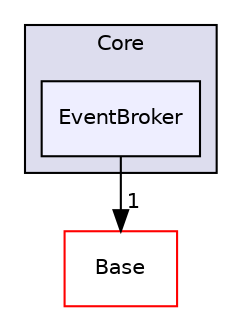 digraph "Modules/Core/EventBroker" {
  bgcolor=transparent;
  compound=true
  node [ fontsize="10", fontname="Helvetica"];
  edge [ labelfontsize="10", labelfontname="Helvetica"];
  subgraph clusterdir_1fcae67130d3141726b72ad847686247 {
    graph [ bgcolor="#ddddee", pencolor="black", label="Core" fontname="Helvetica", fontsize="10", URL="dir_1fcae67130d3141726b72ad847686247.html"]
  dir_391c83c2c3246703c63b3c33bb97c88c [shape=box, label="EventBroker", style="filled", fillcolor="#eeeeff", pencolor="black", URL="dir_391c83c2c3246703c63b3c33bb97c88c.html"];
  }
  dir_628593db0cdce5a76fb85526ae5aa762 [shape=box label="Base" color="red" URL="dir_628593db0cdce5a76fb85526ae5aa762.html"];
  dir_391c83c2c3246703c63b3c33bb97c88c->dir_628593db0cdce5a76fb85526ae5aa762 [headlabel="1", labeldistance=1.5 headhref="dir_000046_000002.html"];
}
